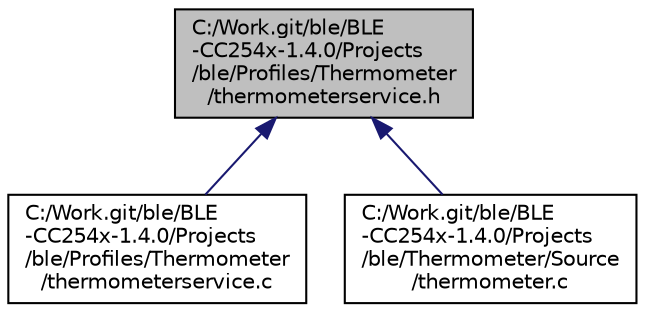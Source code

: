 digraph "C:/Work.git/ble/BLE-CC254x-1.4.0/Projects/ble/Profiles/Thermometer/thermometerservice.h"
{
  edge [fontname="Helvetica",fontsize="10",labelfontname="Helvetica",labelfontsize="10"];
  node [fontname="Helvetica",fontsize="10",shape=record];
  Node1 [label="C:/Work.git/ble/BLE\l-CC254x-1.4.0/Projects\l/ble/Profiles/Thermometer\l/thermometerservice.h",height=0.2,width=0.4,color="black", fillcolor="grey75", style="filled" fontcolor="black"];
  Node1 -> Node2 [dir="back",color="midnightblue",fontsize="10",style="solid",fontname="Helvetica"];
  Node2 [label="C:/Work.git/ble/BLE\l-CC254x-1.4.0/Projects\l/ble/Profiles/Thermometer\l/thermometerservice.c",height=0.2,width=0.4,color="black", fillcolor="white", style="filled",URL="$thermometerservice_8c.html"];
  Node1 -> Node3 [dir="back",color="midnightblue",fontsize="10",style="solid",fontname="Helvetica"];
  Node3 [label="C:/Work.git/ble/BLE\l-CC254x-1.4.0/Projects\l/ble/Thermometer/Source\l/thermometer.c",height=0.2,width=0.4,color="black", fillcolor="white", style="filled",URL="$thermometer_8c.html"];
}
